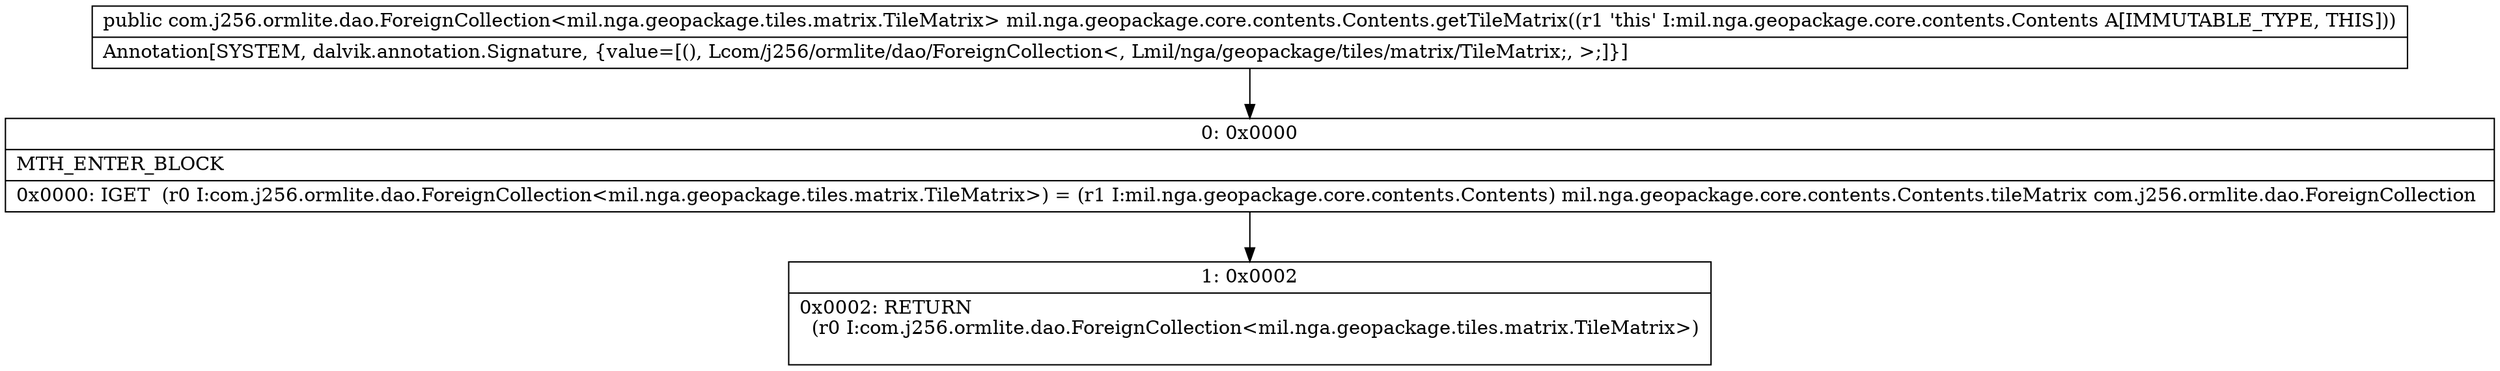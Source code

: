 digraph "CFG formil.nga.geopackage.core.contents.Contents.getTileMatrix()Lcom\/j256\/ormlite\/dao\/ForeignCollection;" {
Node_0 [shape=record,label="{0\:\ 0x0000|MTH_ENTER_BLOCK\l|0x0000: IGET  (r0 I:com.j256.ormlite.dao.ForeignCollection\<mil.nga.geopackage.tiles.matrix.TileMatrix\>) = (r1 I:mil.nga.geopackage.core.contents.Contents) mil.nga.geopackage.core.contents.Contents.tileMatrix com.j256.ormlite.dao.ForeignCollection \l}"];
Node_1 [shape=record,label="{1\:\ 0x0002|0x0002: RETURN  \l  (r0 I:com.j256.ormlite.dao.ForeignCollection\<mil.nga.geopackage.tiles.matrix.TileMatrix\>)\l \l}"];
MethodNode[shape=record,label="{public com.j256.ormlite.dao.ForeignCollection\<mil.nga.geopackage.tiles.matrix.TileMatrix\> mil.nga.geopackage.core.contents.Contents.getTileMatrix((r1 'this' I:mil.nga.geopackage.core.contents.Contents A[IMMUTABLE_TYPE, THIS]))  | Annotation[SYSTEM, dalvik.annotation.Signature, \{value=[(), Lcom\/j256\/ormlite\/dao\/ForeignCollection\<, Lmil\/nga\/geopackage\/tiles\/matrix\/TileMatrix;, \>;]\}]\l}"];
MethodNode -> Node_0;
Node_0 -> Node_1;
}

